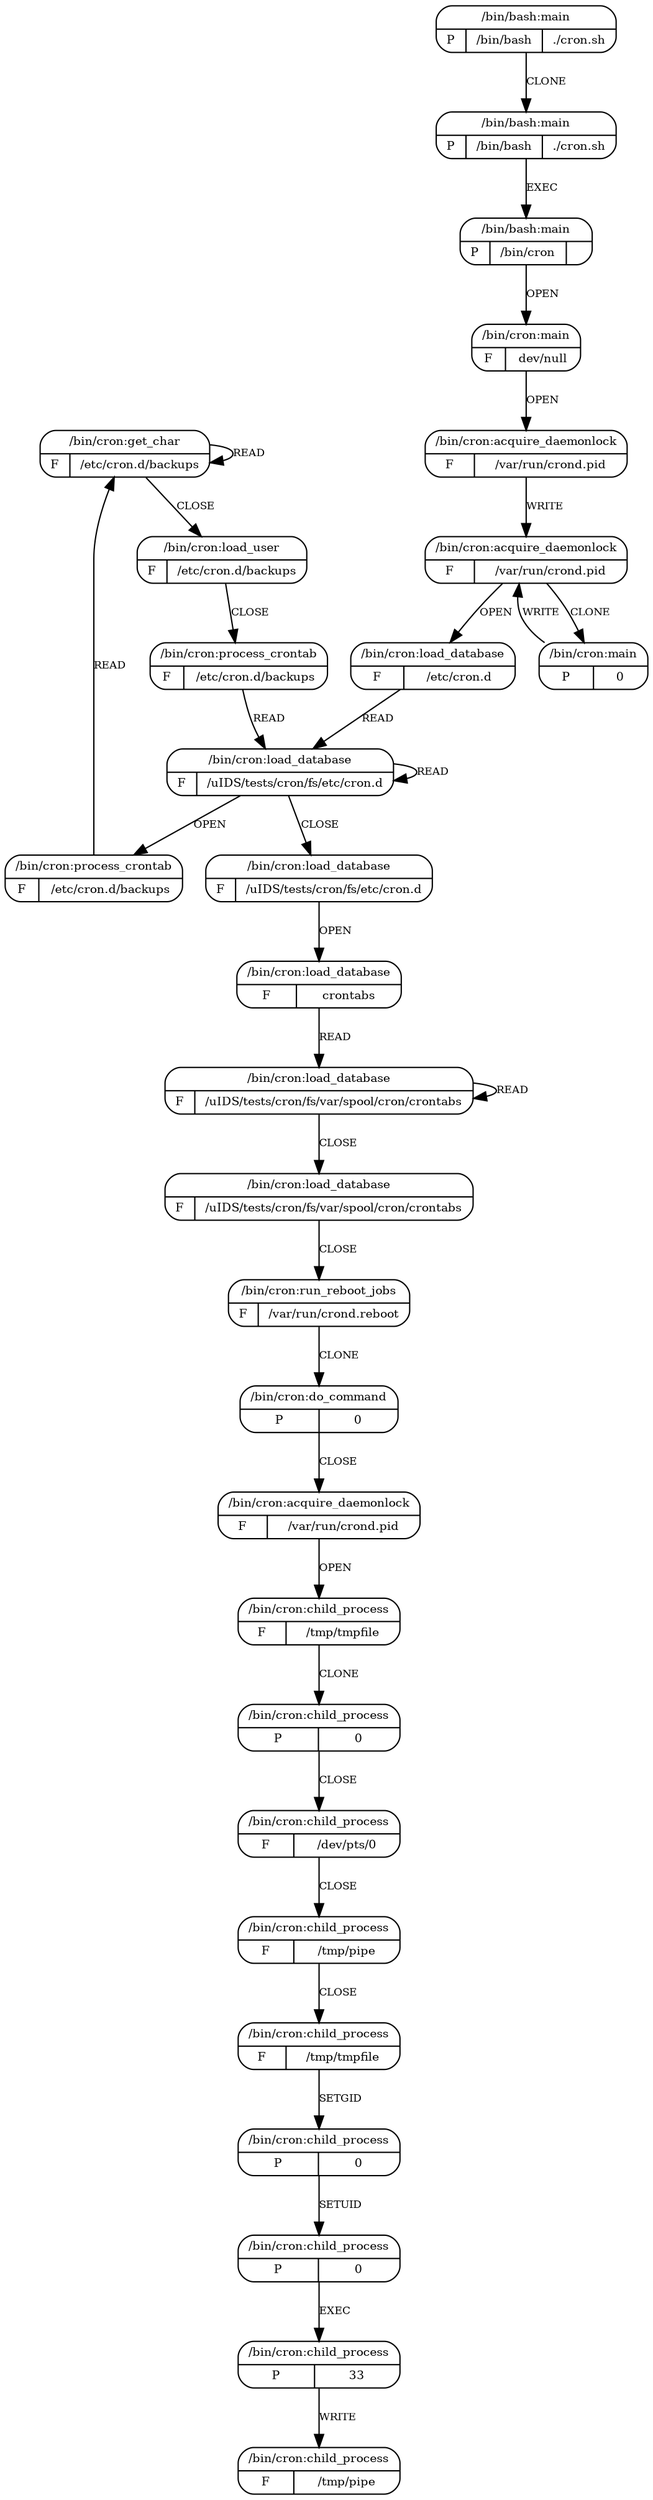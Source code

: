 digraph G {
  8 [shape=Mrecord, label="{{/bin/cron:get_char}|{F|{/etc/cron.d/backups}}}",
     fontsize=9, ];
  5 [shape=Mrecord,
     label="{{/bin/cron:acquire_daemonlock}|{F|{/var/run/crond.pid}}}",
     fontsize=9, ];
  4 [shape=Mrecord,
     label="{{/bin/cron:acquire_daemonlock}|{F|{/var/run/crond.pid}}}",
     fontsize=9, ];
  18 [shape=Mrecord,
      label="{{/bin/cron:acquire_daemonlock}|{F|{/var/run/crond.pid}}}",
      fontsize=9, ];
  17 [shape=Mrecord, label="{{/bin/cron:do_command}|{P|0}}", fontsize=9, ];
  19 [shape=Mrecord, label="{{/bin/cron:child_process}|{F|{/tmp/tmpfile}}}",
      fontsize=9, ];
  26 [shape=Mrecord, label="{{/bin/cron:child_process}|{P|33}}", fontsize=9, ];
  27 [shape=Mrecord, label="{{/bin/cron:child_process}|{F|{/tmp/pipe}}}",
      fontsize=9, ];
  25 [shape=Mrecord, label="{{/bin/cron:child_process}|{P|0}}", fontsize=9, ];
  20 [shape=Mrecord, label="{{/bin/cron:child_process}|{P|0}}", fontsize=9, ];
  21 [shape=Mrecord, label="{{/bin/cron:child_process}|{F|{/dev/pts/0}}}",
      fontsize=9, ];
  22 [shape=Mrecord, label="{{/bin/cron:child_process}|{F|{/tmp/pipe}}}",
      fontsize=9, ];
  23 [shape=Mrecord, label="{{/bin/cron:child_process}|{F|{/tmp/tmpfile}}}",
      fontsize=9, ];
  24 [shape=Mrecord, label="{{/bin/cron:child_process}|{P|0}}", fontsize=9, ];
  9 [shape=Mrecord, label="{{/bin/cron:load_user}|{F|{/etc/cron.d/backups}}}",
     fontsize=9, ];
  10 [shape=Mrecord,
      label="{{/bin/cron:process_crontab}|{F|{/etc/cron.d/backups}}}",
      fontsize=9, ];
  28 [shape=Mrecord,
      label="{{/bin/cron:process_crontab}|{F|{/etc/cron.d/backups}}}",
      fontsize=9, ];
  7 [shape=Mrecord, label="{{/bin/cron:load_database}|{F|{/etc/cron.d}}}",
     fontsize=9, ];
  13 [shape=Mrecord, label="{{/bin/cron:load_database}|{F|{crontabs}}}",
      fontsize=9, ];
  15 [shape=Mrecord,
      label="{{/bin/cron:load_database}|{F|{/uIDS/tests/cron/fs/var/spool/cron/crontabs}}}",
      fontsize=9, ];
  14 [shape=Mrecord,
      label="{{/bin/cron:load_database}|{F|{/uIDS/tests/cron/fs/var/spool/cron/crontabs}}}",
      fontsize=9, ];
  12 [shape=Mrecord,
      label="{{/bin/cron:load_database}|{F|{/uIDS/tests/cron/fs/etc/cron.d}}}",
      fontsize=9, ];
  11 [shape=Mrecord,
      label="{{/bin/cron:load_database}|{F|{/uIDS/tests/cron/fs/etc/cron.d}}}",
      fontsize=9, ];
  16 [shape=Mrecord,
      label="{{/bin/cron:run_reboot_jobs}|{F|{/var/run/crond.reboot}}}",
      fontsize=9, ];
  6 [shape=Mrecord, label="{{/bin/cron:main}|{P|0}}", fontsize=9, ];
  3 [shape=Mrecord, label="{{/bin/cron:main}|{F|{dev/null}}}", fontsize=9, ];
  0 [shape=Mrecord, label="{{/bin/bash:main}|{P|/bin/bash|./cron.sh}}",
     fontsize=9, ];
  1 [shape=Mrecord, label="{{/bin/bash:main}|{P|/bin/bash|./cron.sh}}",
     fontsize=9, ];
  2 [shape=Mrecord, label="{{/bin/bash:main}|{P|/bin/cron|}}", fontsize=9, ];
  
  
  8 -> 8 [label="READ", fontsize=8, ];
  8 -> 9 [label="CLOSE", fontsize=8, ];
  5 -> 7 [label="OPEN", fontsize=8, ];
  5 -> 6 [label="CLONE", fontsize=8, ];
  4 -> 5 [label="WRITE", fontsize=8, ];
  18 -> 19 [label="OPEN", fontsize=8, ];
  17 -> 18 [label="CLOSE", fontsize=8, ];
  19 -> 20 [label="CLONE", fontsize=8, ];
  26 -> 27 [label="WRITE", fontsize=8, ];
  25 -> 26 [label="EXEC", fontsize=8, ];
  20 -> 21 [label="CLOSE", fontsize=8, ];
  21 -> 22 [label="CLOSE", fontsize=8, ];
  22 -> 23 [label="CLOSE", fontsize=8, ];
  23 -> 24 [label="SETGID", fontsize=8, ];
  24 -> 25 [label="SETUID", fontsize=8, ];
  9 -> 10 [label="CLOSE", fontsize=8, ];
  10 -> 11 [label="READ", fontsize=8, ];
  28 -> 8 [label="READ", fontsize=8, ];
  7 -> 11 [label="READ", fontsize=8, ];
  13 -> 14 [label="READ", fontsize=8, ];
  15 -> 16 [label="CLOSE", fontsize=8, ];
  14 -> 15 [label="CLOSE", fontsize=8, ];
  14 -> 14 [label="READ", fontsize=8, ];
  12 -> 13 [label="OPEN", fontsize=8, ];
  11 -> 28 [label="OPEN", fontsize=8, ];
  11 -> 12 [label="CLOSE", fontsize=8, ];
  11 -> 11 [label="READ", fontsize=8, ];
  16 -> 17 [label="CLONE", fontsize=8, ];
  6 -> 5 [label="WRITE", fontsize=8, ];
  3 -> 4 [label="OPEN", fontsize=8, ];
  0 -> 1 [label="CLONE", fontsize=8, ];
  1 -> 2 [label="EXEC", fontsize=8, ];
  2 -> 3 [label="OPEN", fontsize=8, ];
  
  }